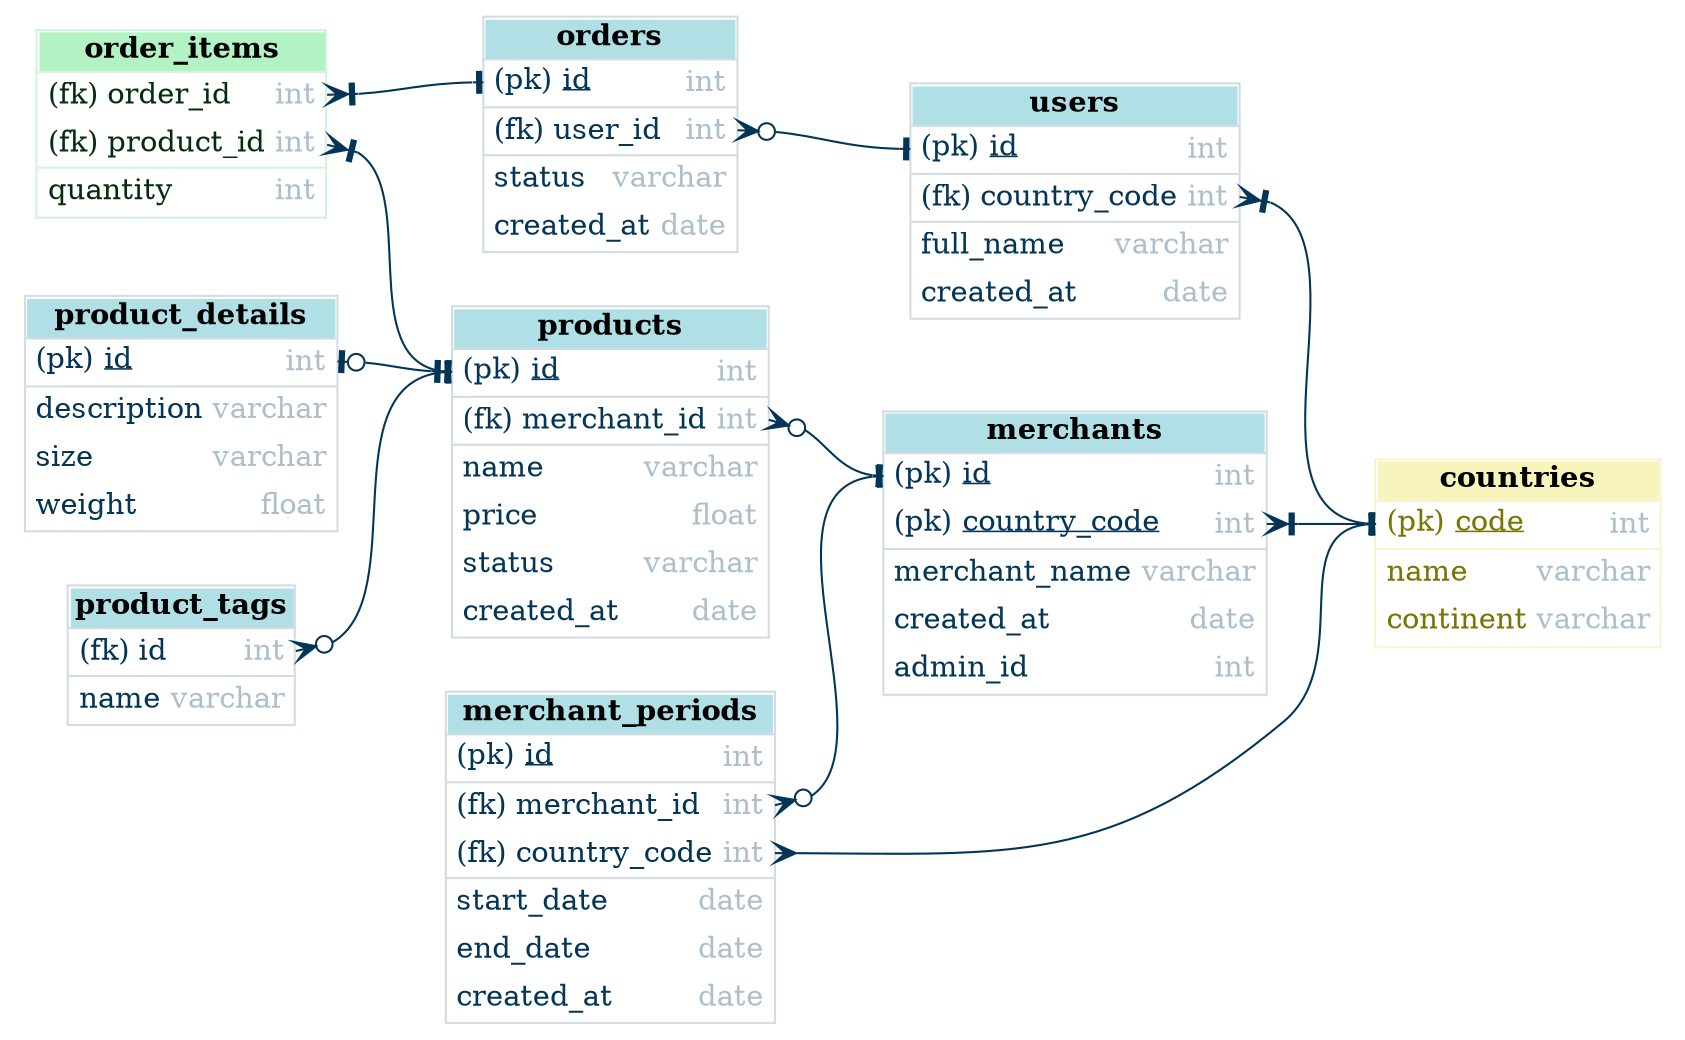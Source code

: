 digraph Database {
	graph [concentrate=true overlap=scale rankdir=LR splines=true]
	merchants [label=<<table BORDER="1" cellspacing="0" color="#d1dce3" CELLBORDER="0"  >
<tr>
<td BGCOLOR="powderblue" BORDER="0"><B>merchants</B></td>
</tr>
<HR/><tr>
    <td ALIGN="left" BALIGN="LEFT" BORDER="0" PORT="id">
        <table BORDER="0" cellspacing="0" CELLBORDER="0"  >
            <tr>
                <td ALIGN="left" BALIGN="LEFT" BORDER="0"><font color="#033557">(pk) <U ALIGN="left">id</U></font></td><td ALIGN="right"><font color="#abbfcc" >int</font></td></tr>
        </table>
    </td>
</tr><tr>
    <td ALIGN="left" BALIGN="LEFT" BORDER="0" PORT="country_code">
        <table BORDER="0" cellspacing="0" CELLBORDER="0"  >
            <tr>
                <td ALIGN="left" BALIGN="LEFT" BORDER="0"><font color="#033557">(pk) <U ALIGN="left">country_code</U></font></td><td ALIGN="right"><font color="#abbfcc" >int</font></td></tr>
        </table>
    </td>
</tr><HR/><tr>
    <td ALIGN="left" BALIGN="LEFT" BORDER="0" PORT="merchant_name">
        <table BORDER="0" cellspacing="0" CELLBORDER="0"  >
            <tr>
                <td ALIGN="left" BALIGN="LEFT" BORDER="0"><font color="#033557">merchant_name</font></td><td ALIGN="right"><font color="#abbfcc" >varchar</font></td></tr>
        </table>
    </td>
</tr><tr>
    <td ALIGN="left" BALIGN="LEFT" BORDER="0" PORT="created_at">
        <table BORDER="0" cellspacing="0" CELLBORDER="0"  >
            <tr>
                <td ALIGN="left" BALIGN="LEFT" BORDER="0"><font color="#033557">created_at</font></td><td ALIGN="right"><font color="#abbfcc" >date</font></td></tr>
        </table>
    </td>
</tr><tr>
    <td ALIGN="left" BALIGN="LEFT" BORDER="0" PORT="admin_id">
        <table BORDER="0" cellspacing="0" CELLBORDER="0"  >
            <tr>
                <td ALIGN="left" BALIGN="LEFT" BORDER="0"><font color="#033557">admin_id</font></td><td ALIGN="right"><font color="#abbfcc" >int</font></td></tr>
        </table>
    </td>
</tr></table>> shape=none]
	users [label=<<table BORDER="1" cellspacing="0" color="#d1dce3" CELLBORDER="0"  >
<tr>
<td BGCOLOR="powderblue" BORDER="0"><B>users</B></td>
</tr>
<HR/><tr>
    <td ALIGN="left" BALIGN="LEFT" BORDER="0" PORT="id">
        <table BORDER="0" cellspacing="0" CELLBORDER="0"  >
            <tr>
                <td ALIGN="left" BALIGN="LEFT" BORDER="0"><font color="#033557">(pk) <U ALIGN="left">id</U></font></td><td ALIGN="right"><font color="#abbfcc" >int</font></td></tr>
        </table>
    </td>
</tr><HR/><tr>
    <td ALIGN="left" BALIGN="LEFT" BORDER="0" PORT="country_code">
        <table BORDER="0" cellspacing="0" CELLBORDER="0"  >
            <tr>
                <td ALIGN="left" BALIGN="LEFT" BORDER="0"><font color="#033557">(fk) country_code</font></td><td ALIGN="right"><font color="#abbfcc" >int</font></td></tr>
        </table>
    </td>
</tr><HR/><tr>
    <td ALIGN="left" BALIGN="LEFT" BORDER="0" PORT="full_name">
        <table BORDER="0" cellspacing="0" CELLBORDER="0"  >
            <tr>
                <td ALIGN="left" BALIGN="LEFT" BORDER="0"><font color="#033557">full_name</font></td><td ALIGN="right"><font color="#abbfcc" >varchar</font></td></tr>
        </table>
    </td>
</tr><tr>
    <td ALIGN="left" BALIGN="LEFT" BORDER="0" PORT="created_at">
        <table BORDER="0" cellspacing="0" CELLBORDER="0"  >
            <tr>
                <td ALIGN="left" BALIGN="LEFT" BORDER="0"><font color="#033557">created_at</font></td><td ALIGN="right"><font color="#abbfcc" >date</font></td></tr>
        </table>
    </td>
</tr></table>> shape=none]
	countries [label=<<table BORDER="1" cellspacing="0" color="#f7f5d0" CELLBORDER="0"  >
<tr>
<td BGCOLOR="#f7f4bc" BORDER="0"><B>countries</B></td>
</tr>
<HR/><tr>
    <td ALIGN="left" BALIGN="LEFT" BORDER="0" PORT="code">
        <table BORDER="0" cellspacing="0" CELLBORDER="0"  >
            <tr>
                <td ALIGN="left" BALIGN="LEFT" BORDER="0"><font color="#7a7402">(pk) <U ALIGN="left">code</U></font></td><td ALIGN="right"><font color="#abbfcc" >int</font></td></tr>
        </table>
    </td>
</tr><HR/><tr>
    <td ALIGN="left" BALIGN="LEFT" BORDER="0" PORT="name">
        <table BORDER="0" cellspacing="0" CELLBORDER="0"  >
            <tr>
                <td ALIGN="left" BALIGN="LEFT" BORDER="0"><font color="#7a7402">name</font></td><td ALIGN="right"><font color="#abbfcc" >varchar</font></td></tr>
        </table>
    </td>
</tr><tr>
    <td ALIGN="left" BALIGN="LEFT" BORDER="0" PORT="continent">
        <table BORDER="0" cellspacing="0" CELLBORDER="0"  >
            <tr>
                <td ALIGN="left" BALIGN="LEFT" BORDER="0"><font color="#7a7402">continent</font></td><td ALIGN="right"><font color="#abbfcc" >varchar</font></td></tr>
        </table>
    </td>
</tr></table>> shape=none]
	order_items [label=<<table BORDER="1" cellspacing="0" color="#d0f5d9" CELLBORDER="0"  >
<tr>
<td BGCOLOR="#b3f2c3" BORDER="0"><B>order_items</B></td>
</tr>
<HR/><tr>
    <td ALIGN="left" BALIGN="LEFT" BORDER="0" PORT="order_id">
        <table BORDER="0" cellspacing="0" CELLBORDER="0"  >
            <tr>
                <td ALIGN="left" BALIGN="LEFT" BORDER="0"><font color="#032e0e">(fk) order_id</font></td><td ALIGN="right"><font color="#abbfcc" >int</font></td></tr>
        </table>
    </td>
</tr><tr>
    <td ALIGN="left" BALIGN="LEFT" BORDER="0" PORT="product_id">
        <table BORDER="0" cellspacing="0" CELLBORDER="0"  >
            <tr>
                <td ALIGN="left" BALIGN="LEFT" BORDER="0"><font color="#032e0e">(fk) product_id</font></td><td ALIGN="right"><font color="#abbfcc" >int</font></td></tr>
        </table>
    </td>
</tr><HR/><tr>
    <td ALIGN="left" BALIGN="LEFT" BORDER="0" PORT="quantity">
        <table BORDER="0" cellspacing="0" CELLBORDER="0"  >
            <tr>
                <td ALIGN="left" BALIGN="LEFT" BORDER="0"><font color="#032e0e">quantity</font></td><td ALIGN="right"><font color="#abbfcc" >int</font></td></tr>
        </table>
    </td>
</tr></table>> shape=none]
	orders [label=<<table BORDER="1" cellspacing="0" color="#d1dce3" CELLBORDER="0"  >
<tr>
<td BGCOLOR="powderblue" BORDER="0"><B>orders</B></td>
</tr>
<HR/><tr>
    <td ALIGN="left" BALIGN="LEFT" BORDER="0" PORT="id">
        <table BORDER="0" cellspacing="0" CELLBORDER="0"  >
            <tr>
                <td ALIGN="left" BALIGN="LEFT" BORDER="0"><font color="#033557">(pk) <U ALIGN="left">id</U></font></td><td ALIGN="right"><font color="#abbfcc" >int</font></td></tr>
        </table>
    </td>
</tr><HR/><tr>
    <td ALIGN="left" BALIGN="LEFT" BORDER="0" PORT="user_id">
        <table BORDER="0" cellspacing="0" CELLBORDER="0"  >
            <tr>
                <td ALIGN="left" BALIGN="LEFT" BORDER="0"><font color="#033557">(fk) user_id</font></td><td ALIGN="right"><font color="#abbfcc" >int</font></td></tr>
        </table>
    </td>
</tr><HR/><tr>
    <td ALIGN="left" BALIGN="LEFT" BORDER="0" PORT="status">
        <table BORDER="0" cellspacing="0" CELLBORDER="0"  >
            <tr>
                <td ALIGN="left" BALIGN="LEFT" BORDER="0"><font color="#033557">status</font></td><td ALIGN="right"><font color="#abbfcc" >varchar</font></td></tr>
        </table>
    </td>
</tr><tr>
    <td ALIGN="left" BALIGN="LEFT" BORDER="0" PORT="created_at">
        <table BORDER="0" cellspacing="0" CELLBORDER="0"  >
            <tr>
                <td ALIGN="left" BALIGN="LEFT" BORDER="0"><font color="#033557">created_at</font></td><td ALIGN="right"><font color="#abbfcc" >date</font></td></tr>
        </table>
    </td>
</tr></table>> shape=none]
	products [label=<<table BORDER="1" cellspacing="0" color="#d1dce3" CELLBORDER="0"  >
<tr>
<td BGCOLOR="powderblue" BORDER="0"><B>products</B></td>
</tr>
<HR/><tr>
    <td ALIGN="left" BALIGN="LEFT" BORDER="0" PORT="id">
        <table BORDER="0" cellspacing="0" CELLBORDER="0"  >
            <tr>
                <td ALIGN="left" BALIGN="LEFT" BORDER="0"><font color="#033557">(pk) <U ALIGN="left">id</U></font></td><td ALIGN="right"><font color="#abbfcc" >int</font></td></tr>
        </table>
    </td>
</tr><HR/><tr>
    <td ALIGN="left" BALIGN="LEFT" BORDER="0" PORT="merchant_id">
        <table BORDER="0" cellspacing="0" CELLBORDER="0"  >
            <tr>
                <td ALIGN="left" BALIGN="LEFT" BORDER="0"><font color="#033557">(fk) merchant_id</font></td><td ALIGN="right"><font color="#abbfcc" >int</font></td></tr>
        </table>
    </td>
</tr><HR/><tr>
    <td ALIGN="left" BALIGN="LEFT" BORDER="0" PORT="name">
        <table BORDER="0" cellspacing="0" CELLBORDER="0"  >
            <tr>
                <td ALIGN="left" BALIGN="LEFT" BORDER="0"><font color="#033557">name</font></td><td ALIGN="right"><font color="#abbfcc" >varchar</font></td></tr>
        </table>
    </td>
</tr><tr>
    <td ALIGN="left" BALIGN="LEFT" BORDER="0" PORT="price">
        <table BORDER="0" cellspacing="0" CELLBORDER="0"  >
            <tr>
                <td ALIGN="left" BALIGN="LEFT" BORDER="0"><font color="#033557">price</font></td><td ALIGN="right"><font color="#abbfcc" >float</font></td></tr>
        </table>
    </td>
</tr><tr>
    <td ALIGN="left" BALIGN="LEFT" BORDER="0" PORT="status">
        <table BORDER="0" cellspacing="0" CELLBORDER="0"  >
            <tr>
                <td ALIGN="left" BALIGN="LEFT" BORDER="0"><font color="#033557">status</font></td><td ALIGN="right"><font color="#abbfcc" >varchar</font></td></tr>
        </table>
    </td>
</tr><tr>
    <td ALIGN="left" BALIGN="LEFT" BORDER="0" PORT="created_at">
        <table BORDER="0" cellspacing="0" CELLBORDER="0"  >
            <tr>
                <td ALIGN="left" BALIGN="LEFT" BORDER="0"><font color="#033557">created_at</font></td><td ALIGN="right"><font color="#abbfcc" >date</font></td></tr>
        </table>
    </td>
</tr></table>> shape=none]
	product_details [label=<<table BORDER="1" cellspacing="0" color="#d1dce3" CELLBORDER="0"  >
<tr>
<td BGCOLOR="powderblue" BORDER="0"><B>product_details</B></td>
</tr>
<HR/><tr>
    <td ALIGN="left" BALIGN="LEFT" BORDER="0" PORT="id">
        <table BORDER="0" cellspacing="0" CELLBORDER="0"  >
            <tr>
                <td ALIGN="left" BALIGN="LEFT" BORDER="0"><font color="#033557">(pk) <U ALIGN="left">id</U></font></td><td ALIGN="right"><font color="#abbfcc" >int</font></td></tr>
        </table>
    </td>
</tr><HR/><tr>
    <td ALIGN="left" BALIGN="LEFT" BORDER="0" PORT="description">
        <table BORDER="0" cellspacing="0" CELLBORDER="0"  >
            <tr>
                <td ALIGN="left" BALIGN="LEFT" BORDER="0"><font color="#033557">description</font></td><td ALIGN="right"><font color="#abbfcc" >varchar</font></td></tr>
        </table>
    </td>
</tr><tr>
    <td ALIGN="left" BALIGN="LEFT" BORDER="0" PORT="size">
        <table BORDER="0" cellspacing="0" CELLBORDER="0"  >
            <tr>
                <td ALIGN="left" BALIGN="LEFT" BORDER="0"><font color="#033557">size</font></td><td ALIGN="right"><font color="#abbfcc" >varchar</font></td></tr>
        </table>
    </td>
</tr><tr>
    <td ALIGN="left" BALIGN="LEFT" BORDER="0" PORT="weight">
        <table BORDER="0" cellspacing="0" CELLBORDER="0"  >
            <tr>
                <td ALIGN="left" BALIGN="LEFT" BORDER="0"><font color="#033557">weight</font></td><td ALIGN="right"><font color="#abbfcc" >float</font></td></tr>
        </table>
    </td>
</tr></table>> shape=none]
	merchant_periods [label=<<table BORDER="1" cellspacing="0" color="#d1dce3" CELLBORDER="0"  >
<tr>
<td BGCOLOR="powderblue" BORDER="0"><B>merchant_periods</B></td>
</tr>
<HR/><tr>
    <td ALIGN="left" BALIGN="LEFT" BORDER="0" PORT="id">
        <table BORDER="0" cellspacing="0" CELLBORDER="0"  >
            <tr>
                <td ALIGN="left" BALIGN="LEFT" BORDER="0"><font color="#033557">(pk) <U ALIGN="left">id</U></font></td><td ALIGN="right"><font color="#abbfcc" >int</font></td></tr>
        </table>
    </td>
</tr><HR/><tr>
    <td ALIGN="left" BALIGN="LEFT" BORDER="0" PORT="merchant_id">
        <table BORDER="0" cellspacing="0" CELLBORDER="0"  >
            <tr>
                <td ALIGN="left" BALIGN="LEFT" BORDER="0"><font color="#033557">(fk) merchant_id</font></td><td ALIGN="right"><font color="#abbfcc" >int</font></td></tr>
        </table>
    </td>
</tr><tr>
    <td ALIGN="left" BALIGN="LEFT" BORDER="0" PORT="country_code">
        <table BORDER="0" cellspacing="0" CELLBORDER="0"  >
            <tr>
                <td ALIGN="left" BALIGN="LEFT" BORDER="0"><font color="#033557">(fk) country_code</font></td><td ALIGN="right"><font color="#abbfcc" >int</font></td></tr>
        </table>
    </td>
</tr><HR/><tr>
    <td ALIGN="left" BALIGN="LEFT" BORDER="0" PORT="start_date">
        <table BORDER="0" cellspacing="0" CELLBORDER="0"  >
            <tr>
                <td ALIGN="left" BALIGN="LEFT" BORDER="0"><font color="#033557">start_date</font></td><td ALIGN="right"><font color="#abbfcc" >date</font></td></tr>
        </table>
    </td>
</tr><tr>
    <td ALIGN="left" BALIGN="LEFT" BORDER="0" PORT="end_date">
        <table BORDER="0" cellspacing="0" CELLBORDER="0"  >
            <tr>
                <td ALIGN="left" BALIGN="LEFT" BORDER="0"><font color="#033557">end_date</font></td><td ALIGN="right"><font color="#abbfcc" >date</font></td></tr>
        </table>
    </td>
</tr><tr>
    <td ALIGN="left" BALIGN="LEFT" BORDER="0" PORT="created_at">
        <table BORDER="0" cellspacing="0" CELLBORDER="0"  >
            <tr>
                <td ALIGN="left" BALIGN="LEFT" BORDER="0"><font color="#033557">created_at</font></td><td ALIGN="right"><font color="#abbfcc" >date</font></td></tr>
        </table>
    </td>
</tr></table>> shape=none]
	product_tags [label=<<table BORDER="1" cellspacing="0" color="#d1dce3" CELLBORDER="0"  >
<tr>
<td BGCOLOR="powderblue" BORDER="0"><B>product_tags</B></td>
</tr>
<HR/><tr>
    <td ALIGN="left" BALIGN="LEFT" BORDER="0" PORT="id">
        <table BORDER="0" cellspacing="0" CELLBORDER="0"  >
            <tr>
                <td ALIGN="left" BALIGN="LEFT" BORDER="0"><font color="#033557">(fk) id</font></td><td ALIGN="right"><font color="#abbfcc" >int</font></td></tr>
        </table>
    </td>
</tr><HR/><tr>
    <td ALIGN="left" BALIGN="LEFT" BORDER="0" PORT="name">
        <table BORDER="0" cellspacing="0" CELLBORDER="0"  >
            <tr>
                <td ALIGN="left" BALIGN="LEFT" BORDER="0"><font color="#033557">name</font></td><td ALIGN="right"><font color="#abbfcc" >varchar</font></td></tr>
        </table>
    </td>
</tr></table>> shape=none]
	merchants:country_code -> countries:code [arrowhead=tee arrowtail=crowtee color="#033557" dir=both]
	users:country_code -> countries:code [arrowhead=tee arrowtail=crowtee color="#033557" dir=both]
	order_items:order_id -> orders:id [arrowhead=tee arrowtail=crowtee color="#033557" dir=both]
	order_items:product_id -> products:id [arrowhead=tee arrowtail=crowtee color="#033557" dir=both]
	orders:user_id -> users:id [arrowhead=tee arrowtail=crowodot color="#033557" dir=both]
	products:merchant_id -> merchants:id [arrowhead=tee arrowtail=crowodot color="#033557" dir=both]
	product_details:id -> products:id [arrowhead=teetee arrowtail=teeodot color="#033557" dir=both]
	merchant_periods:merchant_id -> merchants:id [arrowhead=tee arrowtail=crowodot color="#033557" dir=both]
	merchant_periods:country_code -> countries:code [arrowhead=tee arrowtail=crow color="#033557" dir=both]
	product_tags:id -> products:id [arrowhead=tee arrowtail=crowodot color="#033557" dir=both]
}
